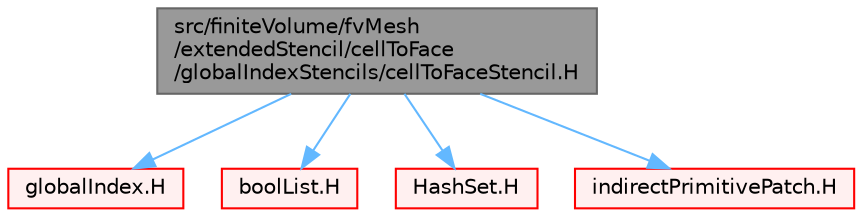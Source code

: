 digraph "src/finiteVolume/fvMesh/extendedStencil/cellToFace/globalIndexStencils/cellToFaceStencil.H"
{
 // LATEX_PDF_SIZE
  bgcolor="transparent";
  edge [fontname=Helvetica,fontsize=10,labelfontname=Helvetica,labelfontsize=10];
  node [fontname=Helvetica,fontsize=10,shape=box,height=0.2,width=0.4];
  Node1 [id="Node000001",label="src/finiteVolume/fvMesh\l/extendedStencil/cellToFace\l/globalIndexStencils/cellToFaceStencil.H",height=0.2,width=0.4,color="gray40", fillcolor="grey60", style="filled", fontcolor="black",tooltip=" "];
  Node1 -> Node2 [id="edge1_Node000001_Node000002",color="steelblue1",style="solid",tooltip=" "];
  Node2 [id="Node000002",label="globalIndex.H",height=0.2,width=0.4,color="red", fillcolor="#FFF0F0", style="filled",URL="$globalIndex_8H.html",tooltip=" "];
  Node1 -> Node148 [id="edge2_Node000001_Node000148",color="steelblue1",style="solid",tooltip=" "];
  Node148 [id="Node000148",label="boolList.H",height=0.2,width=0.4,color="red", fillcolor="#FFF0F0", style="filled",URL="$boolList_8H.html",tooltip=" "];
  Node1 -> Node136 [id="edge3_Node000001_Node000136",color="steelblue1",style="solid",tooltip=" "];
  Node136 [id="Node000136",label="HashSet.H",height=0.2,width=0.4,color="red", fillcolor="#FFF0F0", style="filled",URL="$HashSet_8H.html",tooltip=" "];
  Node1 -> Node149 [id="edge4_Node000001_Node000149",color="steelblue1",style="solid",tooltip=" "];
  Node149 [id="Node000149",label="indirectPrimitivePatch.H",height=0.2,width=0.4,color="red", fillcolor="#FFF0F0", style="filled",URL="$indirectPrimitivePatch_8H.html",tooltip=" "];
}
